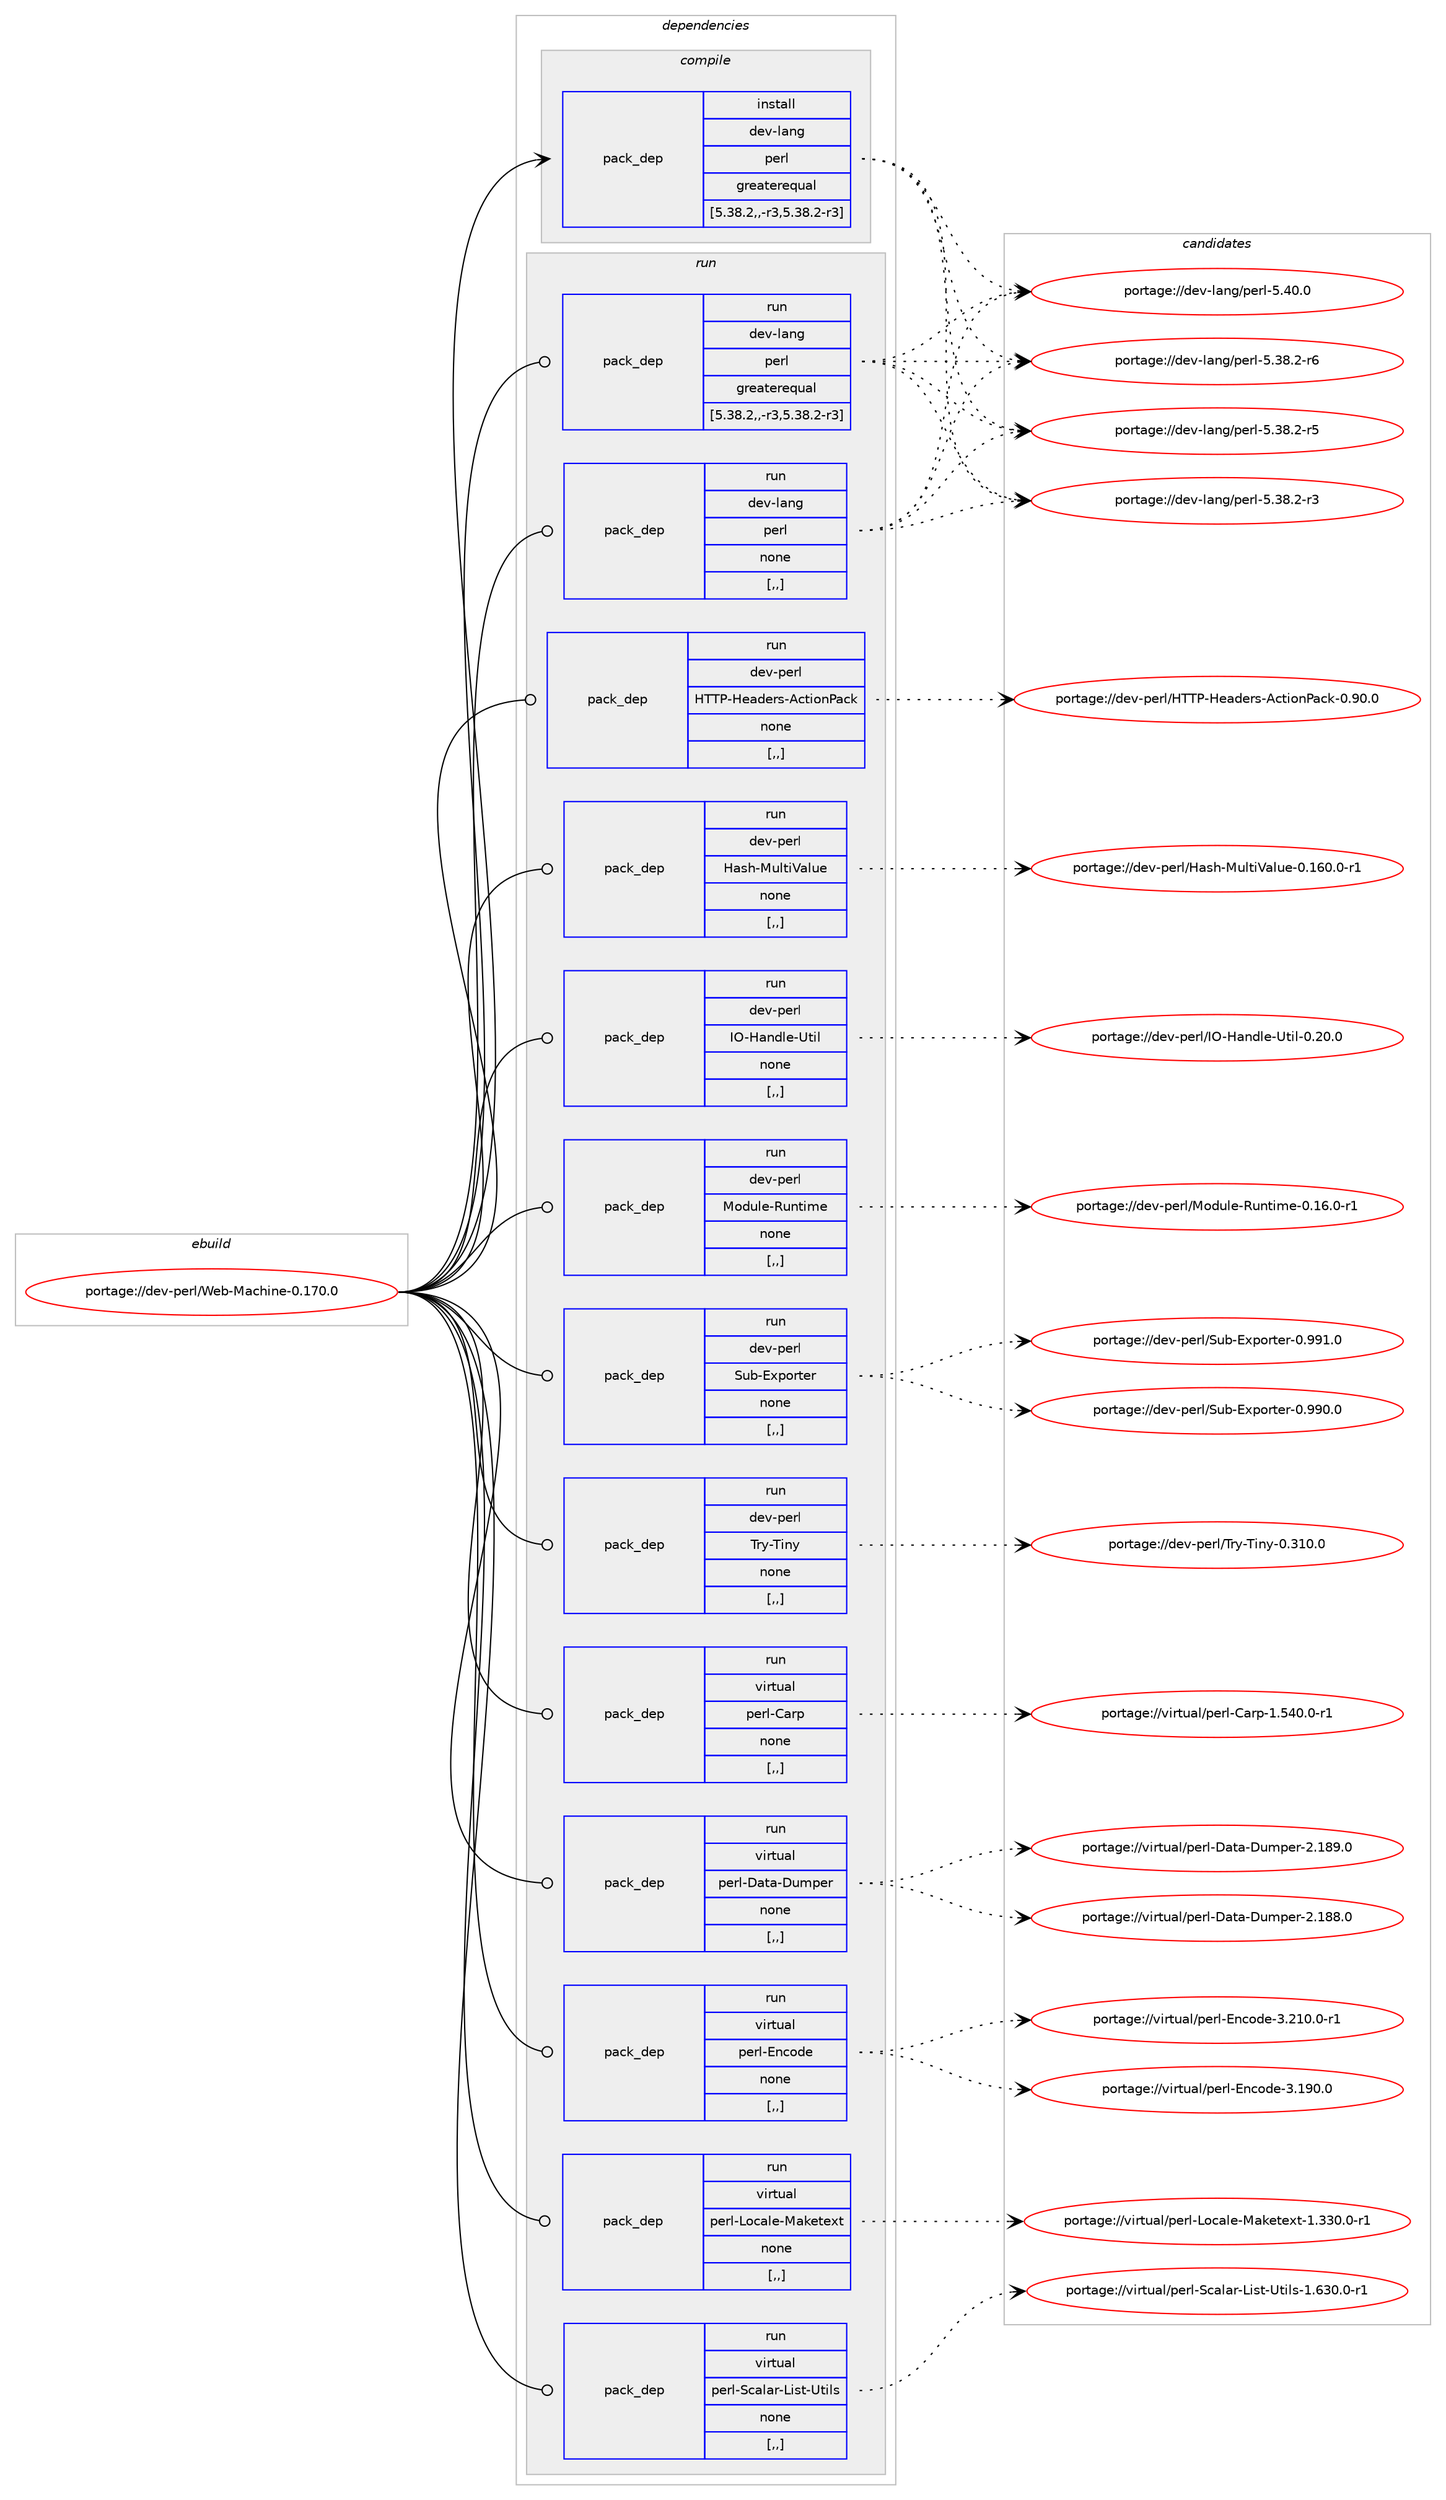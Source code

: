 digraph prolog {

# *************
# Graph options
# *************

newrank=true;
concentrate=true;
compound=true;
graph [rankdir=LR,fontname=Helvetica,fontsize=10,ranksep=1.5];#, ranksep=2.5, nodesep=0.2];
edge  [arrowhead=vee];
node  [fontname=Helvetica,fontsize=10];

# **********
# The ebuild
# **********

subgraph cluster_leftcol {
color=gray;
label=<<i>ebuild</i>>;
id [label="portage://dev-perl/Web-Machine-0.170.0", color=red, width=4, href="../dev-perl/Web-Machine-0.170.0.svg"];
}

# ****************
# The dependencies
# ****************

subgraph cluster_midcol {
color=gray;
label=<<i>dependencies</i>>;
subgraph cluster_compile {
fillcolor="#eeeeee";
style=filled;
label=<<i>compile</i>>;
subgraph pack107574 {
dependency138907 [label=<<TABLE BORDER="0" CELLBORDER="1" CELLSPACING="0" CELLPADDING="4" WIDTH="220"><TR><TD ROWSPAN="6" CELLPADDING="30">pack_dep</TD></TR><TR><TD WIDTH="110">install</TD></TR><TR><TD>dev-lang</TD></TR><TR><TD>perl</TD></TR><TR><TD>greaterequal</TD></TR><TR><TD>[5.38.2,,-r3,5.38.2-r3]</TD></TR></TABLE>>, shape=none, color=blue];
}
id:e -> dependency138907:w [weight=20,style="solid",arrowhead="vee"];
}
subgraph cluster_compileandrun {
fillcolor="#eeeeee";
style=filled;
label=<<i>compile and run</i>>;
}
subgraph cluster_run {
fillcolor="#eeeeee";
style=filled;
label=<<i>run</i>>;
subgraph pack107575 {
dependency138908 [label=<<TABLE BORDER="0" CELLBORDER="1" CELLSPACING="0" CELLPADDING="4" WIDTH="220"><TR><TD ROWSPAN="6" CELLPADDING="30">pack_dep</TD></TR><TR><TD WIDTH="110">run</TD></TR><TR><TD>dev-lang</TD></TR><TR><TD>perl</TD></TR><TR><TD>greaterequal</TD></TR><TR><TD>[5.38.2,,-r3,5.38.2-r3]</TD></TR></TABLE>>, shape=none, color=blue];
}
id:e -> dependency138908:w [weight=20,style="solid",arrowhead="odot"];
subgraph pack107576 {
dependency138909 [label=<<TABLE BORDER="0" CELLBORDER="1" CELLSPACING="0" CELLPADDING="4" WIDTH="220"><TR><TD ROWSPAN="6" CELLPADDING="30">pack_dep</TD></TR><TR><TD WIDTH="110">run</TD></TR><TR><TD>dev-lang</TD></TR><TR><TD>perl</TD></TR><TR><TD>none</TD></TR><TR><TD>[,,]</TD></TR></TABLE>>, shape=none, color=blue];
}
id:e -> dependency138909:w [weight=20,style="solid",arrowhead="odot"];
subgraph pack107577 {
dependency138910 [label=<<TABLE BORDER="0" CELLBORDER="1" CELLSPACING="0" CELLPADDING="4" WIDTH="220"><TR><TD ROWSPAN="6" CELLPADDING="30">pack_dep</TD></TR><TR><TD WIDTH="110">run</TD></TR><TR><TD>dev-perl</TD></TR><TR><TD>HTTP-Headers-ActionPack</TD></TR><TR><TD>none</TD></TR><TR><TD>[,,]</TD></TR></TABLE>>, shape=none, color=blue];
}
id:e -> dependency138910:w [weight=20,style="solid",arrowhead="odot"];
subgraph pack107578 {
dependency138911 [label=<<TABLE BORDER="0" CELLBORDER="1" CELLSPACING="0" CELLPADDING="4" WIDTH="220"><TR><TD ROWSPAN="6" CELLPADDING="30">pack_dep</TD></TR><TR><TD WIDTH="110">run</TD></TR><TR><TD>dev-perl</TD></TR><TR><TD>Hash-MultiValue</TD></TR><TR><TD>none</TD></TR><TR><TD>[,,]</TD></TR></TABLE>>, shape=none, color=blue];
}
id:e -> dependency138911:w [weight=20,style="solid",arrowhead="odot"];
subgraph pack107579 {
dependency138912 [label=<<TABLE BORDER="0" CELLBORDER="1" CELLSPACING="0" CELLPADDING="4" WIDTH="220"><TR><TD ROWSPAN="6" CELLPADDING="30">pack_dep</TD></TR><TR><TD WIDTH="110">run</TD></TR><TR><TD>dev-perl</TD></TR><TR><TD>IO-Handle-Util</TD></TR><TR><TD>none</TD></TR><TR><TD>[,,]</TD></TR></TABLE>>, shape=none, color=blue];
}
id:e -> dependency138912:w [weight=20,style="solid",arrowhead="odot"];
subgraph pack107580 {
dependency138913 [label=<<TABLE BORDER="0" CELLBORDER="1" CELLSPACING="0" CELLPADDING="4" WIDTH="220"><TR><TD ROWSPAN="6" CELLPADDING="30">pack_dep</TD></TR><TR><TD WIDTH="110">run</TD></TR><TR><TD>dev-perl</TD></TR><TR><TD>Module-Runtime</TD></TR><TR><TD>none</TD></TR><TR><TD>[,,]</TD></TR></TABLE>>, shape=none, color=blue];
}
id:e -> dependency138913:w [weight=20,style="solid",arrowhead="odot"];
subgraph pack107581 {
dependency138914 [label=<<TABLE BORDER="0" CELLBORDER="1" CELLSPACING="0" CELLPADDING="4" WIDTH="220"><TR><TD ROWSPAN="6" CELLPADDING="30">pack_dep</TD></TR><TR><TD WIDTH="110">run</TD></TR><TR><TD>dev-perl</TD></TR><TR><TD>Sub-Exporter</TD></TR><TR><TD>none</TD></TR><TR><TD>[,,]</TD></TR></TABLE>>, shape=none, color=blue];
}
id:e -> dependency138914:w [weight=20,style="solid",arrowhead="odot"];
subgraph pack107582 {
dependency138915 [label=<<TABLE BORDER="0" CELLBORDER="1" CELLSPACING="0" CELLPADDING="4" WIDTH="220"><TR><TD ROWSPAN="6" CELLPADDING="30">pack_dep</TD></TR><TR><TD WIDTH="110">run</TD></TR><TR><TD>dev-perl</TD></TR><TR><TD>Try-Tiny</TD></TR><TR><TD>none</TD></TR><TR><TD>[,,]</TD></TR></TABLE>>, shape=none, color=blue];
}
id:e -> dependency138915:w [weight=20,style="solid",arrowhead="odot"];
subgraph pack107583 {
dependency138916 [label=<<TABLE BORDER="0" CELLBORDER="1" CELLSPACING="0" CELLPADDING="4" WIDTH="220"><TR><TD ROWSPAN="6" CELLPADDING="30">pack_dep</TD></TR><TR><TD WIDTH="110">run</TD></TR><TR><TD>virtual</TD></TR><TR><TD>perl-Carp</TD></TR><TR><TD>none</TD></TR><TR><TD>[,,]</TD></TR></TABLE>>, shape=none, color=blue];
}
id:e -> dependency138916:w [weight=20,style="solid",arrowhead="odot"];
subgraph pack107584 {
dependency138917 [label=<<TABLE BORDER="0" CELLBORDER="1" CELLSPACING="0" CELLPADDING="4" WIDTH="220"><TR><TD ROWSPAN="6" CELLPADDING="30">pack_dep</TD></TR><TR><TD WIDTH="110">run</TD></TR><TR><TD>virtual</TD></TR><TR><TD>perl-Data-Dumper</TD></TR><TR><TD>none</TD></TR><TR><TD>[,,]</TD></TR></TABLE>>, shape=none, color=blue];
}
id:e -> dependency138917:w [weight=20,style="solid",arrowhead="odot"];
subgraph pack107585 {
dependency138918 [label=<<TABLE BORDER="0" CELLBORDER="1" CELLSPACING="0" CELLPADDING="4" WIDTH="220"><TR><TD ROWSPAN="6" CELLPADDING="30">pack_dep</TD></TR><TR><TD WIDTH="110">run</TD></TR><TR><TD>virtual</TD></TR><TR><TD>perl-Encode</TD></TR><TR><TD>none</TD></TR><TR><TD>[,,]</TD></TR></TABLE>>, shape=none, color=blue];
}
id:e -> dependency138918:w [weight=20,style="solid",arrowhead="odot"];
subgraph pack107586 {
dependency138919 [label=<<TABLE BORDER="0" CELLBORDER="1" CELLSPACING="0" CELLPADDING="4" WIDTH="220"><TR><TD ROWSPAN="6" CELLPADDING="30">pack_dep</TD></TR><TR><TD WIDTH="110">run</TD></TR><TR><TD>virtual</TD></TR><TR><TD>perl-Locale-Maketext</TD></TR><TR><TD>none</TD></TR><TR><TD>[,,]</TD></TR></TABLE>>, shape=none, color=blue];
}
id:e -> dependency138919:w [weight=20,style="solid",arrowhead="odot"];
subgraph pack107587 {
dependency138920 [label=<<TABLE BORDER="0" CELLBORDER="1" CELLSPACING="0" CELLPADDING="4" WIDTH="220"><TR><TD ROWSPAN="6" CELLPADDING="30">pack_dep</TD></TR><TR><TD WIDTH="110">run</TD></TR><TR><TD>virtual</TD></TR><TR><TD>perl-Scalar-List-Utils</TD></TR><TR><TD>none</TD></TR><TR><TD>[,,]</TD></TR></TABLE>>, shape=none, color=blue];
}
id:e -> dependency138920:w [weight=20,style="solid",arrowhead="odot"];
}
}

# **************
# The candidates
# **************

subgraph cluster_choices {
rank=same;
color=gray;
label=<<i>candidates</i>>;

subgraph choice107574 {
color=black;
nodesep=1;
choice10010111845108971101034711210111410845534652484648 [label="portage://dev-lang/perl-5.40.0", color=red, width=4,href="../dev-lang/perl-5.40.0.svg"];
choice100101118451089711010347112101114108455346515646504511454 [label="portage://dev-lang/perl-5.38.2-r6", color=red, width=4,href="../dev-lang/perl-5.38.2-r6.svg"];
choice100101118451089711010347112101114108455346515646504511453 [label="portage://dev-lang/perl-5.38.2-r5", color=red, width=4,href="../dev-lang/perl-5.38.2-r5.svg"];
choice100101118451089711010347112101114108455346515646504511451 [label="portage://dev-lang/perl-5.38.2-r3", color=red, width=4,href="../dev-lang/perl-5.38.2-r3.svg"];
dependency138907:e -> choice10010111845108971101034711210111410845534652484648:w [style=dotted,weight="100"];
dependency138907:e -> choice100101118451089711010347112101114108455346515646504511454:w [style=dotted,weight="100"];
dependency138907:e -> choice100101118451089711010347112101114108455346515646504511453:w [style=dotted,weight="100"];
dependency138907:e -> choice100101118451089711010347112101114108455346515646504511451:w [style=dotted,weight="100"];
}
subgraph choice107575 {
color=black;
nodesep=1;
choice10010111845108971101034711210111410845534652484648 [label="portage://dev-lang/perl-5.40.0", color=red, width=4,href="../dev-lang/perl-5.40.0.svg"];
choice100101118451089711010347112101114108455346515646504511454 [label="portage://dev-lang/perl-5.38.2-r6", color=red, width=4,href="../dev-lang/perl-5.38.2-r6.svg"];
choice100101118451089711010347112101114108455346515646504511453 [label="portage://dev-lang/perl-5.38.2-r5", color=red, width=4,href="../dev-lang/perl-5.38.2-r5.svg"];
choice100101118451089711010347112101114108455346515646504511451 [label="portage://dev-lang/perl-5.38.2-r3", color=red, width=4,href="../dev-lang/perl-5.38.2-r3.svg"];
dependency138908:e -> choice10010111845108971101034711210111410845534652484648:w [style=dotted,weight="100"];
dependency138908:e -> choice100101118451089711010347112101114108455346515646504511454:w [style=dotted,weight="100"];
dependency138908:e -> choice100101118451089711010347112101114108455346515646504511453:w [style=dotted,weight="100"];
dependency138908:e -> choice100101118451089711010347112101114108455346515646504511451:w [style=dotted,weight="100"];
}
subgraph choice107576 {
color=black;
nodesep=1;
choice10010111845108971101034711210111410845534652484648 [label="portage://dev-lang/perl-5.40.0", color=red, width=4,href="../dev-lang/perl-5.40.0.svg"];
choice100101118451089711010347112101114108455346515646504511454 [label="portage://dev-lang/perl-5.38.2-r6", color=red, width=4,href="../dev-lang/perl-5.38.2-r6.svg"];
choice100101118451089711010347112101114108455346515646504511453 [label="portage://dev-lang/perl-5.38.2-r5", color=red, width=4,href="../dev-lang/perl-5.38.2-r5.svg"];
choice100101118451089711010347112101114108455346515646504511451 [label="portage://dev-lang/perl-5.38.2-r3", color=red, width=4,href="../dev-lang/perl-5.38.2-r3.svg"];
dependency138909:e -> choice10010111845108971101034711210111410845534652484648:w [style=dotted,weight="100"];
dependency138909:e -> choice100101118451089711010347112101114108455346515646504511454:w [style=dotted,weight="100"];
dependency138909:e -> choice100101118451089711010347112101114108455346515646504511453:w [style=dotted,weight="100"];
dependency138909:e -> choice100101118451089711010347112101114108455346515646504511451:w [style=dotted,weight="100"];
}
subgraph choice107577 {
color=black;
nodesep=1;
choice10010111845112101114108477284848045721019710010111411545659911610511111080979910745484657484648 [label="portage://dev-perl/HTTP-Headers-ActionPack-0.90.0", color=red, width=4,href="../dev-perl/HTTP-Headers-ActionPack-0.90.0.svg"];
dependency138910:e -> choice10010111845112101114108477284848045721019710010111411545659911610511111080979910745484657484648:w [style=dotted,weight="100"];
}
subgraph choice107578 {
color=black;
nodesep=1;
choice100101118451121011141084772971151044577117108116105869710811710145484649544846484511449 [label="portage://dev-perl/Hash-MultiValue-0.160.0-r1", color=red, width=4,href="../dev-perl/Hash-MultiValue-0.160.0-r1.svg"];
dependency138911:e -> choice100101118451121011141084772971151044577117108116105869710811710145484649544846484511449:w [style=dotted,weight="100"];
}
subgraph choice107579 {
color=black;
nodesep=1;
choice10010111845112101114108477379457297110100108101458511610510845484650484648 [label="portage://dev-perl/IO-Handle-Util-0.20.0", color=red, width=4,href="../dev-perl/IO-Handle-Util-0.20.0.svg"];
dependency138912:e -> choice10010111845112101114108477379457297110100108101458511610510845484650484648:w [style=dotted,weight="100"];
}
subgraph choice107580 {
color=black;
nodesep=1;
choice1001011184511210111410847771111001171081014582117110116105109101454846495446484511449 [label="portage://dev-perl/Module-Runtime-0.16.0-r1", color=red, width=4,href="../dev-perl/Module-Runtime-0.16.0-r1.svg"];
dependency138913:e -> choice1001011184511210111410847771111001171081014582117110116105109101454846495446484511449:w [style=dotted,weight="100"];
}
subgraph choice107581 {
color=black;
nodesep=1;
choice1001011184511210111410847831179845691201121111141161011144548465757494648 [label="portage://dev-perl/Sub-Exporter-0.991.0", color=red, width=4,href="../dev-perl/Sub-Exporter-0.991.0.svg"];
choice1001011184511210111410847831179845691201121111141161011144548465757484648 [label="portage://dev-perl/Sub-Exporter-0.990.0", color=red, width=4,href="../dev-perl/Sub-Exporter-0.990.0.svg"];
dependency138914:e -> choice1001011184511210111410847831179845691201121111141161011144548465757494648:w [style=dotted,weight="100"];
dependency138914:e -> choice1001011184511210111410847831179845691201121111141161011144548465757484648:w [style=dotted,weight="100"];
}
subgraph choice107582 {
color=black;
nodesep=1;
choice10010111845112101114108478411412145841051101214548465149484648 [label="portage://dev-perl/Try-Tiny-0.310.0", color=red, width=4,href="../dev-perl/Try-Tiny-0.310.0.svg"];
dependency138915:e -> choice10010111845112101114108478411412145841051101214548465149484648:w [style=dotted,weight="100"];
}
subgraph choice107583 {
color=black;
nodesep=1;
choice118105114116117971084711210111410845679711411245494653524846484511449 [label="portage://virtual/perl-Carp-1.540.0-r1", color=red, width=4,href="../virtual/perl-Carp-1.540.0-r1.svg"];
dependency138916:e -> choice118105114116117971084711210111410845679711411245494653524846484511449:w [style=dotted,weight="100"];
}
subgraph choice107584 {
color=black;
nodesep=1;
choice11810511411611797108471121011141084568971169745681171091121011144550464956574648 [label="portage://virtual/perl-Data-Dumper-2.189.0", color=red, width=4,href="../virtual/perl-Data-Dumper-2.189.0.svg"];
choice11810511411611797108471121011141084568971169745681171091121011144550464956564648 [label="portage://virtual/perl-Data-Dumper-2.188.0", color=red, width=4,href="../virtual/perl-Data-Dumper-2.188.0.svg"];
dependency138917:e -> choice11810511411611797108471121011141084568971169745681171091121011144550464956574648:w [style=dotted,weight="100"];
dependency138917:e -> choice11810511411611797108471121011141084568971169745681171091121011144550464956564648:w [style=dotted,weight="100"];
}
subgraph choice107585 {
color=black;
nodesep=1;
choice118105114116117971084711210111410845691109911110010145514650494846484511449 [label="portage://virtual/perl-Encode-3.210.0-r1", color=red, width=4,href="../virtual/perl-Encode-3.210.0-r1.svg"];
choice11810511411611797108471121011141084569110991111001014551464957484648 [label="portage://virtual/perl-Encode-3.190.0", color=red, width=4,href="../virtual/perl-Encode-3.190.0.svg"];
dependency138918:e -> choice118105114116117971084711210111410845691109911110010145514650494846484511449:w [style=dotted,weight="100"];
dependency138918:e -> choice11810511411611797108471121011141084569110991111001014551464957484648:w [style=dotted,weight="100"];
}
subgraph choice107586 {
color=black;
nodesep=1;
choice11810511411611797108471121011141084576111999710810145779710710111610112011645494651514846484511449 [label="portage://virtual/perl-Locale-Maketext-1.330.0-r1", color=red, width=4,href="../virtual/perl-Locale-Maketext-1.330.0-r1.svg"];
dependency138919:e -> choice11810511411611797108471121011141084576111999710810145779710710111610112011645494651514846484511449:w [style=dotted,weight="100"];
}
subgraph choice107587 {
color=black;
nodesep=1;
choice118105114116117971084711210111410845839997108971144576105115116458511610510811545494654514846484511449 [label="portage://virtual/perl-Scalar-List-Utils-1.630.0-r1", color=red, width=4,href="../virtual/perl-Scalar-List-Utils-1.630.0-r1.svg"];
dependency138920:e -> choice118105114116117971084711210111410845839997108971144576105115116458511610510811545494654514846484511449:w [style=dotted,weight="100"];
}
}

}
